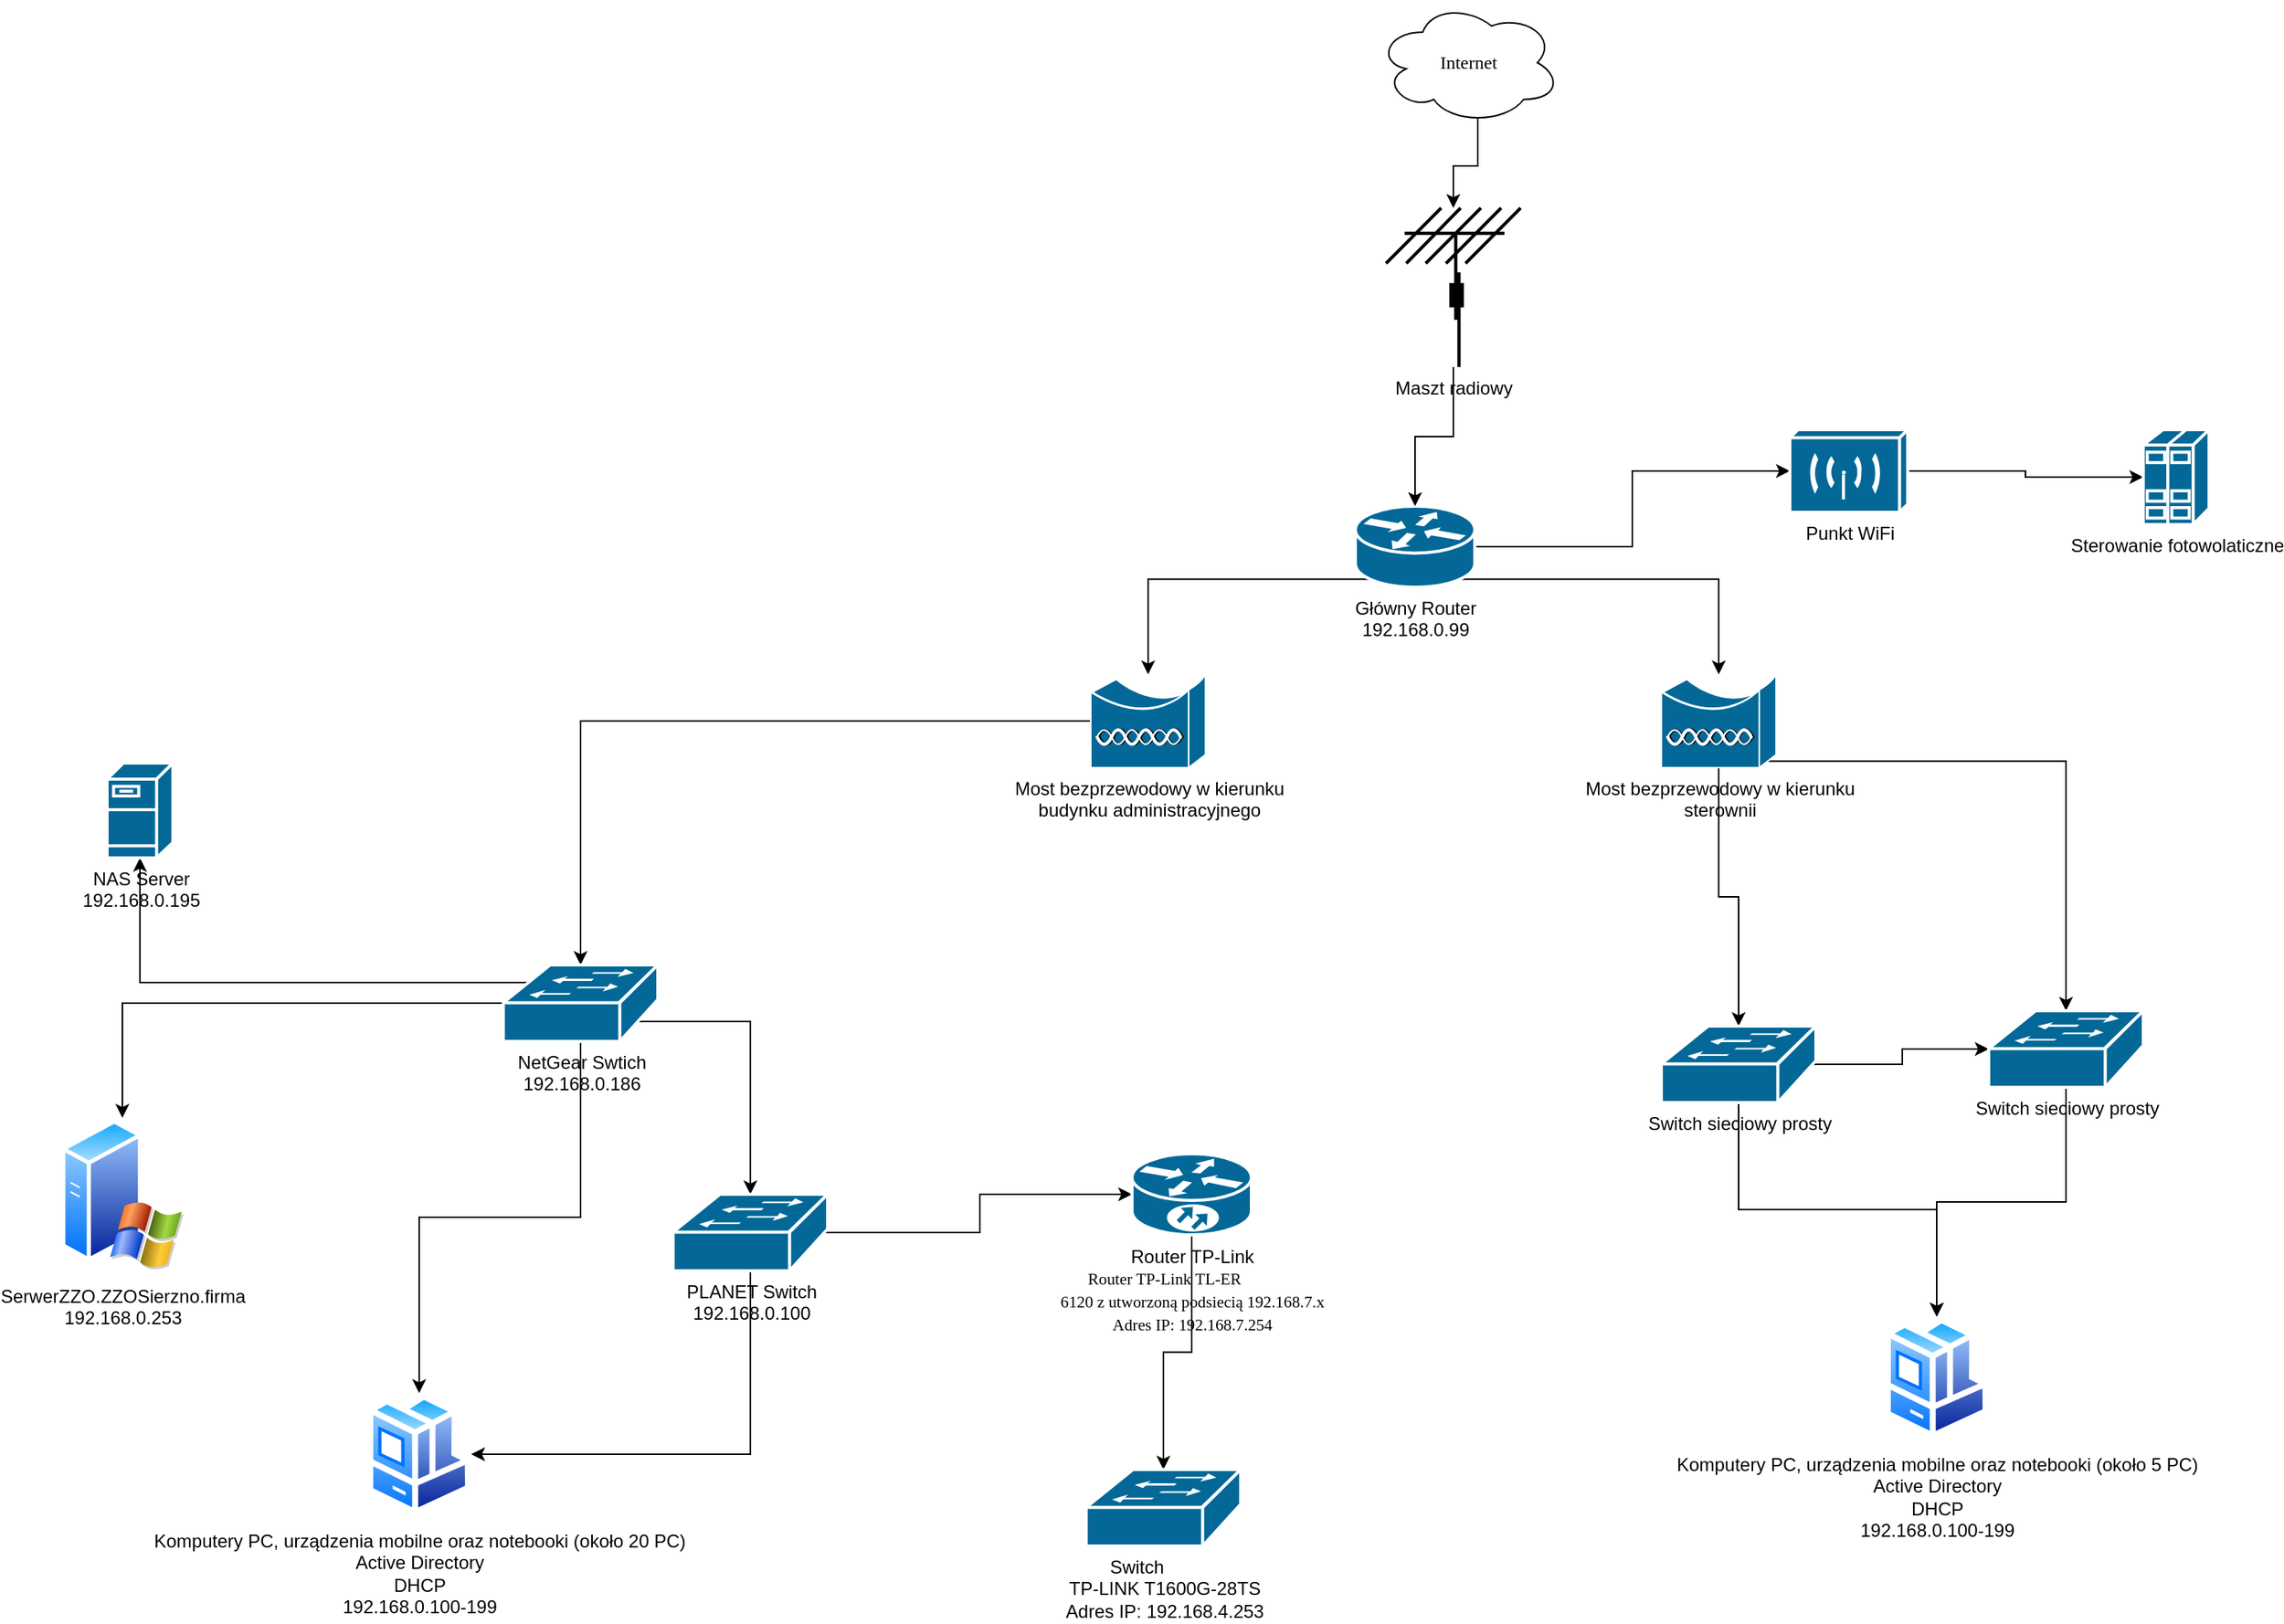<mxfile version="21.6.8" type="github">
  <diagram name="Page-1" id="c37626ed-c26b-45fb-9056-f9ebc6bb27b6">
    <mxGraphModel dx="1393" dy="1639" grid="1" gridSize="10" guides="1" tooltips="1" connect="1" arrows="1" fold="1" page="1" pageScale="1" pageWidth="1100" pageHeight="850" background="none" math="0" shadow="0">
      <root>
        <mxCell id="0" />
        <mxCell id="1" parent="0" />
        <mxCell id="KZwi-NXesEsp3sp7ZXLx-4" style="edgeStyle=orthogonalEdgeStyle;rounded=0;orthogonalLoop=1;jettySize=auto;html=1;exitX=0.55;exitY=0.95;exitDx=0;exitDy=0;exitPerimeter=0;" parent="1" source="1c7a67bf8fd3230f-15" target="KZwi-NXesEsp3sp7ZXLx-2" edge="1">
          <mxGeometry relative="1" as="geometry" />
        </mxCell>
        <mxCell id="1c7a67bf8fd3230f-15" value="Internet" style="ellipse;shape=cloud;whiteSpace=wrap;html=1;rounded=0;shadow=0;comic=0;strokeWidth=1;fontFamily=Verdana;fontSize=12;" parent="1" vertex="1">
          <mxGeometry x="1020" y="-560" width="120" height="80" as="geometry" />
        </mxCell>
        <mxCell id="KZwi-NXesEsp3sp7ZXLx-7" style="edgeStyle=orthogonalEdgeStyle;rounded=0;orthogonalLoop=1;jettySize=auto;html=1;exitX=0.12;exitY=0.9;exitDx=0;exitDy=0;exitPerimeter=0;" parent="1" source="KZwi-NXesEsp3sp7ZXLx-1" target="KZwi-NXesEsp3sp7ZXLx-5" edge="1">
          <mxGeometry relative="1" as="geometry" />
        </mxCell>
        <mxCell id="KZwi-NXesEsp3sp7ZXLx-8" style="edgeStyle=orthogonalEdgeStyle;rounded=0;orthogonalLoop=1;jettySize=auto;html=1;exitX=0.88;exitY=0.9;exitDx=0;exitDy=0;exitPerimeter=0;" parent="1" source="KZwi-NXesEsp3sp7ZXLx-1" target="KZwi-NXesEsp3sp7ZXLx-6" edge="1">
          <mxGeometry relative="1" as="geometry" />
        </mxCell>
        <mxCell id="_bSrZybF96_tZ2EGf0Mh-25" style="edgeStyle=orthogonalEdgeStyle;rounded=0;orthogonalLoop=1;jettySize=auto;html=1;exitX=1;exitY=0.5;exitDx=0;exitDy=0;exitPerimeter=0;" edge="1" parent="1" source="KZwi-NXesEsp3sp7ZXLx-1" target="_bSrZybF96_tZ2EGf0Mh-24">
          <mxGeometry relative="1" as="geometry" />
        </mxCell>
        <mxCell id="KZwi-NXesEsp3sp7ZXLx-1" value="Główny Router&lt;br&gt;192.168.0.99" style="shape=mxgraph.cisco.routers.router;sketch=0;html=1;pointerEvents=1;dashed=0;fillColor=#036897;strokeColor=#ffffff;strokeWidth=2;verticalLabelPosition=bottom;verticalAlign=top;align=center;outlineConnect=0;" parent="1" vertex="1">
          <mxGeometry x="1006" y="-230" width="78" height="53" as="geometry" />
        </mxCell>
        <mxCell id="KZwi-NXesEsp3sp7ZXLx-3" style="edgeStyle=orthogonalEdgeStyle;rounded=0;orthogonalLoop=1;jettySize=auto;html=1;" parent="1" source="KZwi-NXesEsp3sp7ZXLx-2" target="KZwi-NXesEsp3sp7ZXLx-1" edge="1">
          <mxGeometry relative="1" as="geometry" />
        </mxCell>
        <mxCell id="KZwi-NXesEsp3sp7ZXLx-2" value="Maszt radiowy&lt;br&gt;" style="shape=mxgraph.cisco.wireless.antenna;sketch=0;html=1;pointerEvents=1;dashed=0;fillColor=#036897;strokeColor=#ffffff;strokeWidth=2;verticalLabelPosition=bottom;verticalAlign=top;align=center;outlineConnect=0;" parent="1" vertex="1">
          <mxGeometry x="1026" y="-425" width="88" height="104" as="geometry" />
        </mxCell>
        <mxCell id="_bSrZybF96_tZ2EGf0Mh-7" style="edgeStyle=orthogonalEdgeStyle;rounded=0;orthogonalLoop=1;jettySize=auto;html=1;exitX=0;exitY=0.5;exitDx=0;exitDy=0;exitPerimeter=0;" edge="1" parent="1" source="KZwi-NXesEsp3sp7ZXLx-5" target="_bSrZybF96_tZ2EGf0Mh-1">
          <mxGeometry relative="1" as="geometry" />
        </mxCell>
        <mxCell id="KZwi-NXesEsp3sp7ZXLx-5" value="Most bezprzewodowy w kierunku&lt;br&gt;budynku administracyjnego" style="shape=mxgraph.cisco.wireless.wireless_bridge;sketch=0;html=1;pointerEvents=1;dashed=0;fillColor=#036897;strokeColor=#ffffff;strokeWidth=2;verticalLabelPosition=bottom;verticalAlign=top;align=center;outlineConnect=0;" parent="1" vertex="1">
          <mxGeometry x="833" y="-120" width="75" height="61" as="geometry" />
        </mxCell>
        <mxCell id="_bSrZybF96_tZ2EGf0Mh-5" style="edgeStyle=orthogonalEdgeStyle;rounded=0;orthogonalLoop=1;jettySize=auto;html=1;exitX=0.5;exitY=1;exitDx=0;exitDy=0;exitPerimeter=0;" edge="1" parent="1" source="KZwi-NXesEsp3sp7ZXLx-6" target="_bSrZybF96_tZ2EGf0Mh-3">
          <mxGeometry relative="1" as="geometry" />
        </mxCell>
        <mxCell id="_bSrZybF96_tZ2EGf0Mh-6" style="edgeStyle=orthogonalEdgeStyle;rounded=0;orthogonalLoop=1;jettySize=auto;html=1;exitX=0.93;exitY=0.93;exitDx=0;exitDy=0;exitPerimeter=0;" edge="1" parent="1" source="KZwi-NXesEsp3sp7ZXLx-6" target="_bSrZybF96_tZ2EGf0Mh-4">
          <mxGeometry relative="1" as="geometry" />
        </mxCell>
        <mxCell id="KZwi-NXesEsp3sp7ZXLx-6" value="Most bezprzewodowy w kierunku&lt;br&gt;sterownii" style="shape=mxgraph.cisco.wireless.wireless_bridge;sketch=0;html=1;pointerEvents=1;dashed=0;fillColor=#036897;strokeColor=#ffffff;strokeWidth=2;verticalLabelPosition=bottom;verticalAlign=top;align=center;outlineConnect=0;" parent="1" vertex="1">
          <mxGeometry x="1206" y="-120" width="75" height="61" as="geometry" />
        </mxCell>
        <mxCell id="_bSrZybF96_tZ2EGf0Mh-10" style="edgeStyle=orthogonalEdgeStyle;rounded=0;orthogonalLoop=1;jettySize=auto;html=1;exitX=0.87;exitY=0.74;exitDx=0;exitDy=0;exitPerimeter=0;" edge="1" parent="1" source="_bSrZybF96_tZ2EGf0Mh-1" target="_bSrZybF96_tZ2EGf0Mh-2">
          <mxGeometry relative="1" as="geometry" />
        </mxCell>
        <mxCell id="_bSrZybF96_tZ2EGf0Mh-12" style="edgeStyle=orthogonalEdgeStyle;rounded=0;orthogonalLoop=1;jettySize=auto;html=1;" edge="1" parent="1" source="_bSrZybF96_tZ2EGf0Mh-1" target="_bSrZybF96_tZ2EGf0Mh-11">
          <mxGeometry relative="1" as="geometry" />
        </mxCell>
        <mxCell id="_bSrZybF96_tZ2EGf0Mh-18" style="edgeStyle=orthogonalEdgeStyle;rounded=0;orthogonalLoop=1;jettySize=auto;html=1;exitX=0.5;exitY=0.98;exitDx=0;exitDy=0;exitPerimeter=0;" edge="1" parent="1" source="_bSrZybF96_tZ2EGf0Mh-1" target="_bSrZybF96_tZ2EGf0Mh-14">
          <mxGeometry relative="1" as="geometry" />
        </mxCell>
        <mxCell id="_bSrZybF96_tZ2EGf0Mh-31" style="edgeStyle=orthogonalEdgeStyle;rounded=0;orthogonalLoop=1;jettySize=auto;html=1;exitX=0.16;exitY=0.23;exitDx=0;exitDy=0;exitPerimeter=0;" edge="1" parent="1" source="_bSrZybF96_tZ2EGf0Mh-1" target="_bSrZybF96_tZ2EGf0Mh-29">
          <mxGeometry relative="1" as="geometry" />
        </mxCell>
        <mxCell id="_bSrZybF96_tZ2EGf0Mh-1" value="NetGear Swtich&lt;br&gt;192.168.0.186" style="shape=mxgraph.cisco.switches.workgroup_switch;sketch=0;html=1;pointerEvents=1;dashed=0;fillColor=#036897;strokeColor=#ffffff;strokeWidth=2;verticalLabelPosition=bottom;verticalAlign=top;align=center;outlineConnect=0;" vertex="1" parent="1">
          <mxGeometry x="449" y="70" width="101" height="50" as="geometry" />
        </mxCell>
        <mxCell id="_bSrZybF96_tZ2EGf0Mh-20" style="edgeStyle=orthogonalEdgeStyle;rounded=0;orthogonalLoop=1;jettySize=auto;html=1;exitX=0.5;exitY=0.98;exitDx=0;exitDy=0;exitPerimeter=0;entryX=1;entryY=0.5;entryDx=0;entryDy=0;" edge="1" parent="1" source="_bSrZybF96_tZ2EGf0Mh-2" target="_bSrZybF96_tZ2EGf0Mh-14">
          <mxGeometry relative="1" as="geometry" />
        </mxCell>
        <mxCell id="_bSrZybF96_tZ2EGf0Mh-33" style="edgeStyle=orthogonalEdgeStyle;rounded=0;orthogonalLoop=1;jettySize=auto;html=1;exitX=0.98;exitY=0.5;exitDx=0;exitDy=0;exitPerimeter=0;entryX=0;entryY=0.5;entryDx=0;entryDy=0;entryPerimeter=0;" edge="1" parent="1" source="_bSrZybF96_tZ2EGf0Mh-2" target="_bSrZybF96_tZ2EGf0Mh-32">
          <mxGeometry relative="1" as="geometry" />
        </mxCell>
        <mxCell id="_bSrZybF96_tZ2EGf0Mh-2" value="PLANET Switch&lt;br&gt;192.168.0.100" style="shape=mxgraph.cisco.switches.workgroup_switch;sketch=0;html=1;pointerEvents=1;dashed=0;fillColor=#036897;strokeColor=#ffffff;strokeWidth=2;verticalLabelPosition=bottom;verticalAlign=top;align=center;outlineConnect=0;" vertex="1" parent="1">
          <mxGeometry x="560" y="220" width="101" height="50" as="geometry" />
        </mxCell>
        <mxCell id="_bSrZybF96_tZ2EGf0Mh-22" style="edgeStyle=orthogonalEdgeStyle;rounded=0;orthogonalLoop=1;jettySize=auto;html=1;exitX=0.5;exitY=0.98;exitDx=0;exitDy=0;exitPerimeter=0;entryX=0.5;entryY=0;entryDx=0;entryDy=0;" edge="1" parent="1" source="_bSrZybF96_tZ2EGf0Mh-3" target="_bSrZybF96_tZ2EGf0Mh-21">
          <mxGeometry relative="1" as="geometry" />
        </mxCell>
        <mxCell id="_bSrZybF96_tZ2EGf0Mh-23" style="edgeStyle=orthogonalEdgeStyle;rounded=0;orthogonalLoop=1;jettySize=auto;html=1;exitX=0.98;exitY=0.5;exitDx=0;exitDy=0;exitPerimeter=0;" edge="1" parent="1" source="_bSrZybF96_tZ2EGf0Mh-3" target="_bSrZybF96_tZ2EGf0Mh-4">
          <mxGeometry relative="1" as="geometry" />
        </mxCell>
        <mxCell id="_bSrZybF96_tZ2EGf0Mh-3" value="Switch sieciowy prosty" style="shape=mxgraph.cisco.switches.workgroup_switch;sketch=0;html=1;pointerEvents=1;dashed=0;fillColor=#036897;strokeColor=#ffffff;strokeWidth=2;verticalLabelPosition=bottom;verticalAlign=top;align=center;outlineConnect=0;" vertex="1" parent="1">
          <mxGeometry x="1206" y="110" width="101" height="50" as="geometry" />
        </mxCell>
        <mxCell id="_bSrZybF96_tZ2EGf0Mh-28" style="edgeStyle=orthogonalEdgeStyle;rounded=0;orthogonalLoop=1;jettySize=auto;html=1;exitX=0.5;exitY=0.98;exitDx=0;exitDy=0;exitPerimeter=0;entryX=0.5;entryY=0;entryDx=0;entryDy=0;" edge="1" parent="1" source="_bSrZybF96_tZ2EGf0Mh-4" target="_bSrZybF96_tZ2EGf0Mh-21">
          <mxGeometry relative="1" as="geometry" />
        </mxCell>
        <mxCell id="_bSrZybF96_tZ2EGf0Mh-4" value="Switch sieciowy prosty" style="shape=mxgraph.cisco.switches.workgroup_switch;sketch=0;html=1;pointerEvents=1;dashed=0;fillColor=#036897;strokeColor=#ffffff;strokeWidth=2;verticalLabelPosition=bottom;verticalAlign=top;align=center;outlineConnect=0;" vertex="1" parent="1">
          <mxGeometry x="1420" y="100" width="101" height="50" as="geometry" />
        </mxCell>
        <mxCell id="_bSrZybF96_tZ2EGf0Mh-11" value="SerwerZZO.ZZOSierzno.firma&lt;br&gt;192.168.0.253" style="image;aspect=fixed;perimeter=ellipsePerimeter;html=1;align=center;shadow=0;dashed=0;spacingTop=3;image=img/lib/active_directory/windows_server_2.svg;" vertex="1" parent="1">
          <mxGeometry x="160" y="170" width="80" height="100" as="geometry" />
        </mxCell>
        <mxCell id="_bSrZybF96_tZ2EGf0Mh-14" value="Komputery PC, urządzenia mobilne oraz notebooki (około 20 PC)&lt;br&gt;Active Directory&lt;br&gt;DHCP&lt;br&gt;192.168.0.100-199" style="image;aspect=fixed;perimeter=ellipsePerimeter;html=1;align=center;shadow=0;dashed=0;spacingTop=3;image=img/lib/active_directory/workstation_client.svg;" vertex="1" parent="1">
          <mxGeometry x="360" y="350.0" width="68" height="80" as="geometry" />
        </mxCell>
        <mxCell id="_bSrZybF96_tZ2EGf0Mh-21" value="Komputery PC, urządzenia mobilne oraz notebooki (około 5 PC)&lt;br&gt;Active Directory&lt;br&gt;DHCP&lt;br&gt;192.168.0.100-199" style="image;aspect=fixed;perimeter=ellipsePerimeter;html=1;align=center;shadow=0;dashed=0;spacingTop=3;image=img/lib/active_directory/workstation_client.svg;" vertex="1" parent="1">
          <mxGeometry x="1352" y="300.0" width="68" height="80" as="geometry" />
        </mxCell>
        <mxCell id="_bSrZybF96_tZ2EGf0Mh-27" style="edgeStyle=orthogonalEdgeStyle;rounded=0;orthogonalLoop=1;jettySize=auto;html=1;exitX=1;exitY=0.5;exitDx=0;exitDy=0;exitPerimeter=0;entryX=0;entryY=0.5;entryDx=0;entryDy=0;entryPerimeter=0;" edge="1" parent="1" source="_bSrZybF96_tZ2EGf0Mh-24" target="_bSrZybF96_tZ2EGf0Mh-26">
          <mxGeometry relative="1" as="geometry" />
        </mxCell>
        <mxCell id="_bSrZybF96_tZ2EGf0Mh-24" value="Punkt WiFi" style="shape=mxgraph.cisco.wireless.wireless_transport;sketch=0;html=1;pointerEvents=1;dashed=0;fillColor=#036897;strokeColor=#ffffff;strokeWidth=2;verticalLabelPosition=bottom;verticalAlign=top;align=center;outlineConnect=0;" vertex="1" parent="1">
          <mxGeometry x="1290" y="-280" width="77" height="54" as="geometry" />
        </mxCell>
        <mxCell id="_bSrZybF96_tZ2EGf0Mh-26" value="Sterowanie fotowolaticzne" style="shape=mxgraph.cisco.servers.standard_host;sketch=0;html=1;pointerEvents=1;dashed=0;fillColor=#036897;strokeColor=#ffffff;strokeWidth=2;verticalLabelPosition=bottom;verticalAlign=top;align=center;outlineConnect=0;" vertex="1" parent="1">
          <mxGeometry x="1521" y="-280" width="43" height="62" as="geometry" />
        </mxCell>
        <mxCell id="_bSrZybF96_tZ2EGf0Mh-29" value="NAS Server&lt;br&gt;192.168.0.195" style="shape=mxgraph.cisco.servers.fileserver;sketch=0;html=1;pointerEvents=1;dashed=0;fillColor=#036897;strokeColor=#ffffff;strokeWidth=2;verticalLabelPosition=bottom;verticalAlign=top;align=center;outlineConnect=0;" vertex="1" parent="1">
          <mxGeometry x="190" y="-62" width="43" height="62" as="geometry" />
        </mxCell>
        <mxCell id="_bSrZybF96_tZ2EGf0Mh-38" style="edgeStyle=orthogonalEdgeStyle;rounded=0;orthogonalLoop=1;jettySize=auto;html=1;exitX=0.5;exitY=1;exitDx=0;exitDy=0;exitPerimeter=0;" edge="1" parent="1" source="_bSrZybF96_tZ2EGf0Mh-32" target="_bSrZybF96_tZ2EGf0Mh-35">
          <mxGeometry relative="1" as="geometry" />
        </mxCell>
        <mxCell id="_bSrZybF96_tZ2EGf0Mh-32" value="Router TP-Link&lt;br&gt;&lt;div style=&quot;language:pl;margin-top:0pt;margin-bottom:0pt;margin-left:&lt;br/&gt;.38in;text-indent:-.38in&quot; class=&quot;O0&quot;&gt;&lt;span style=&quot;font-size: 8pt; font-family: Calibri;&quot;&gt;Router TP-Link TL-ER&lt;br&gt;6120 z utworzoną podsiecią 192.168.7.x&lt;br&gt;&lt;/span&gt;&lt;span style=&quot;font-family: Calibri; font-size: 8pt; text-indent: -0.38in; background-color: initial;&quot;&gt;Adres IP: 192.168.7.254&lt;/span&gt;&lt;span style=&quot;font-size: 8pt; font-family: Calibri;&quot;&gt;&lt;br&gt;&lt;/span&gt;&lt;/div&gt;" style="shape=mxgraph.cisco.routers.10700;sketch=0;html=1;pointerEvents=1;dashed=0;fillColor=#036897;strokeColor=#ffffff;strokeWidth=2;verticalLabelPosition=bottom;verticalAlign=top;align=center;outlineConnect=0;" vertex="1" parent="1">
          <mxGeometry x="860" y="193.5" width="78" height="53" as="geometry" />
        </mxCell>
        <mxCell id="_bSrZybF96_tZ2EGf0Mh-35" value="&lt;div style=&quot;language:pl;margin-top:0pt;margin-bottom:0pt;margin-left:&lt;br/&gt;.38in;text-indent:-.38in&quot; class=&quot;O0&quot;&gt;Switch&lt;br&gt;TP-LINK T1600G-28TS&lt;br&gt;Adres IP: 192.168.4.253&lt;/div&gt;" style="shape=mxgraph.cisco.switches.workgroup_switch;sketch=0;html=1;pointerEvents=1;dashed=0;fillColor=#036897;strokeColor=#ffffff;strokeWidth=2;verticalLabelPosition=bottom;verticalAlign=top;align=center;outlineConnect=0;" vertex="1" parent="1">
          <mxGeometry x="830" y="400" width="101" height="50" as="geometry" />
        </mxCell>
      </root>
    </mxGraphModel>
  </diagram>
</mxfile>
